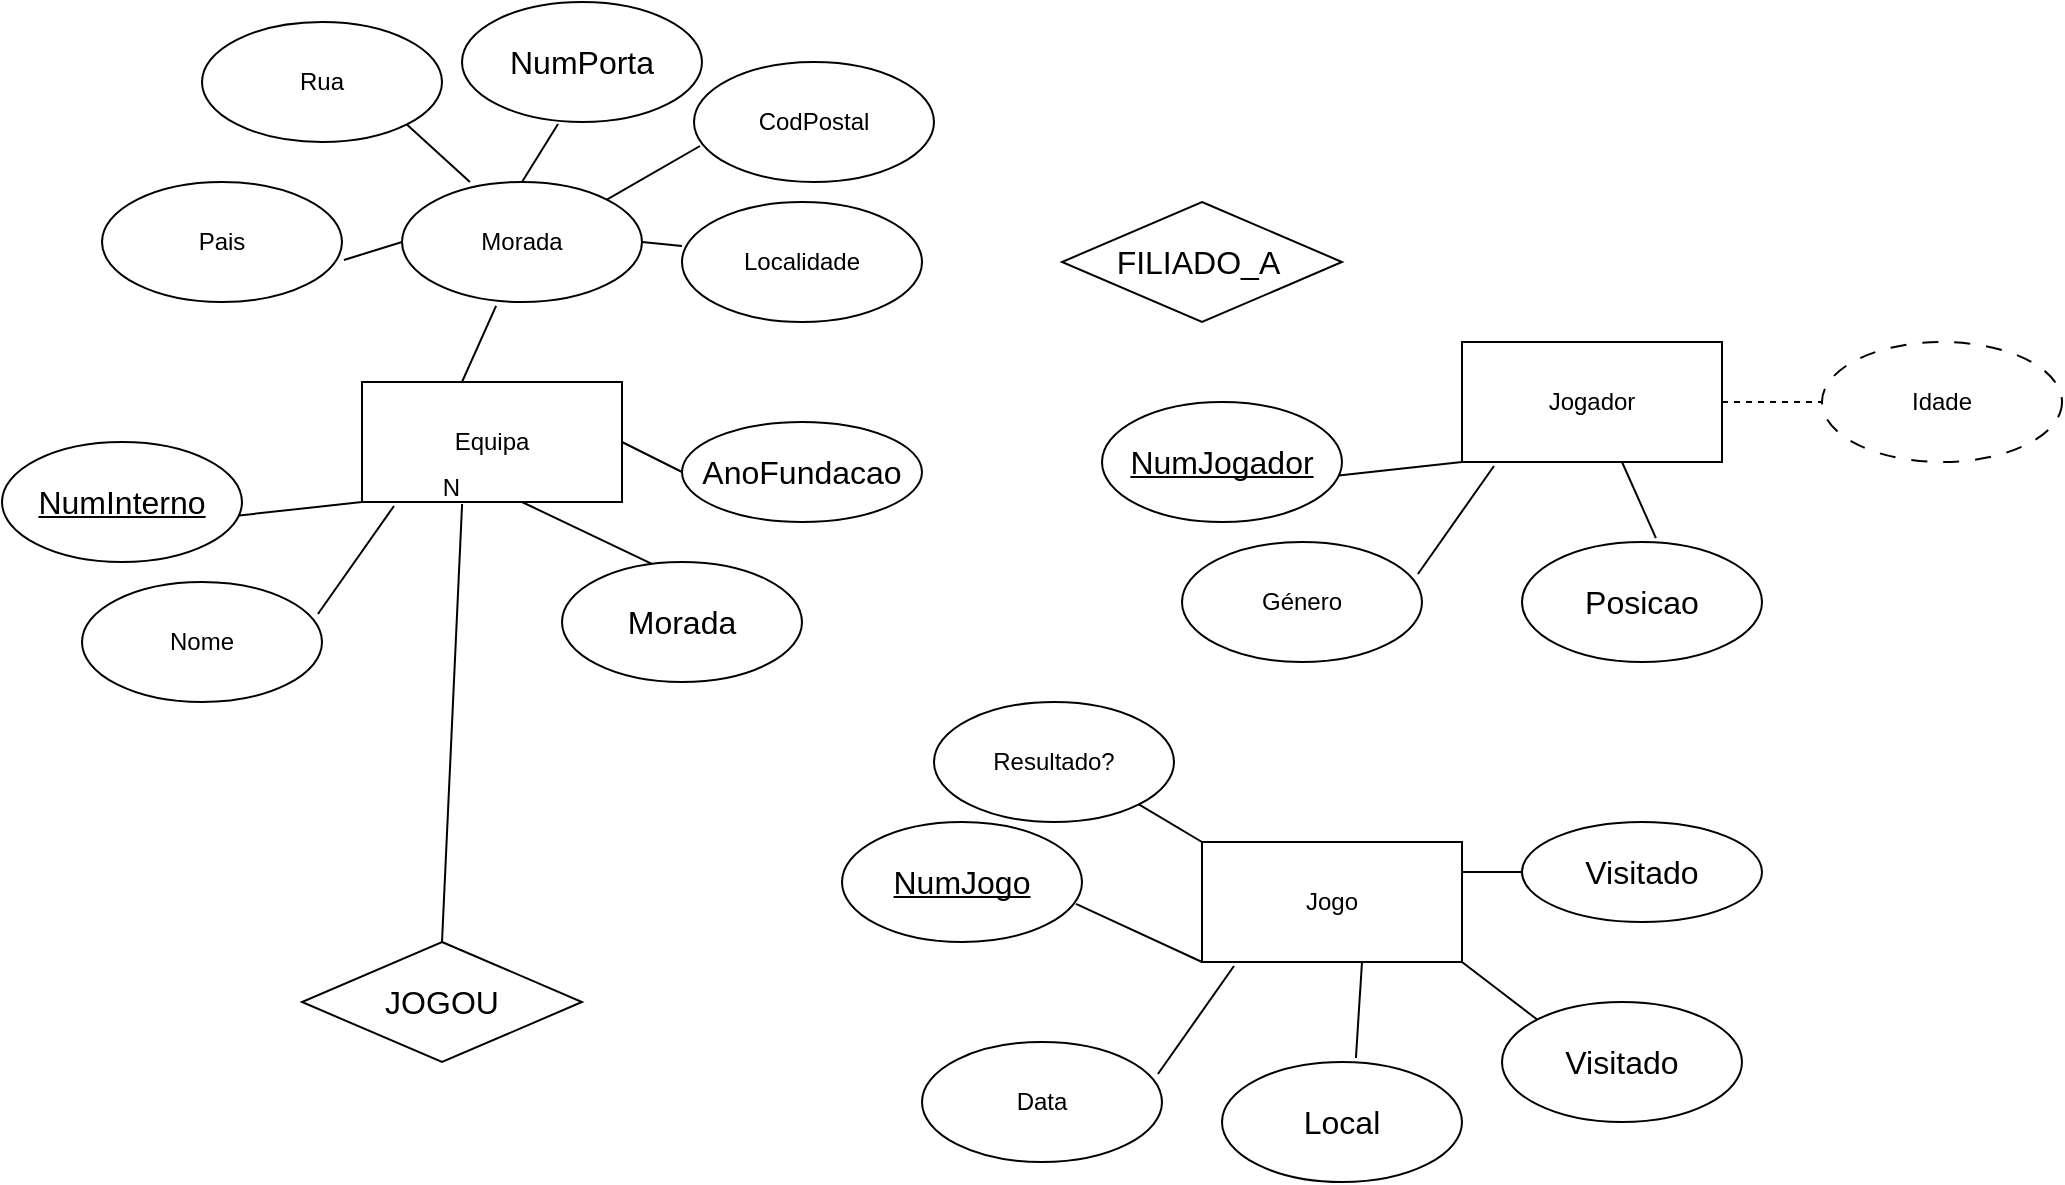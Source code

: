 <mxfile version="28.2.4">
  <diagram name="Página-1" id="1Cxu800fvTq1gt4TGOpW">
    <mxGraphModel dx="1426" dy="785" grid="1" gridSize="10" guides="1" tooltips="1" connect="1" arrows="1" fold="1" page="1" pageScale="1" pageWidth="1654" pageHeight="2336" math="0" shadow="0">
      <root>
        <mxCell id="0" />
        <mxCell id="1" parent="0" />
        <mxCell id="Vv9LEQBYmcNoHFTwAlhK-2" value="Equipa" style="rounded=0;whiteSpace=wrap;html=1;" vertex="1" parent="1">
          <mxGeometry x="440" y="280" width="130" height="60" as="geometry" />
        </mxCell>
        <mxCell id="Vv9LEQBYmcNoHFTwAlhK-3" value="" style="endArrow=none;html=1;rounded=0;exitX=0.967;exitY=0.617;exitDx=0;exitDy=0;exitPerimeter=0;" edge="1" parent="1" source="Vv9LEQBYmcNoHFTwAlhK-4">
          <mxGeometry width="50" height="50" relative="1" as="geometry">
            <mxPoint x="370" y="320" as="sourcePoint" />
            <mxPoint x="440" y="340" as="targetPoint" />
          </mxGeometry>
        </mxCell>
        <mxCell id="Vv9LEQBYmcNoHFTwAlhK-4" value="&lt;span id=&quot;docs-internal-guid-fb074735-7fff-1467-12a6-5c1d7fd0b527&quot;&gt;&lt;span style=&quot;font-size: 12pt; font-family: Calibri, sans-serif; background-color: transparent; font-variant-numeric: normal; font-variant-east-asian: normal; font-variant-alternates: normal; font-variant-position: normal; font-variant-emoji: normal; text-decoration-line: underline; text-decoration-skip-ink: none; vertical-align: baseline; white-space-collapse: preserve;&quot;&gt;NumInterno&lt;/span&gt;&lt;/span&gt;" style="ellipse;whiteSpace=wrap;html=1;" vertex="1" parent="1">
          <mxGeometry x="260" y="310" width="120" height="60" as="geometry" />
        </mxCell>
        <mxCell id="Vv9LEQBYmcNoHFTwAlhK-5" value="" style="endArrow=none;html=1;rounded=0;entryX=0.123;entryY=1.033;entryDx=0;entryDy=0;exitX=0.983;exitY=0.267;exitDx=0;exitDy=0;entryPerimeter=0;exitPerimeter=0;" edge="1" parent="1" source="Vv9LEQBYmcNoHFTwAlhK-8" target="Vv9LEQBYmcNoHFTwAlhK-2">
          <mxGeometry width="50" height="50" relative="1" as="geometry">
            <mxPoint x="380" y="410" as="sourcePoint" />
            <mxPoint x="440" y="390" as="targetPoint" />
          </mxGeometry>
        </mxCell>
        <mxCell id="Vv9LEQBYmcNoHFTwAlhK-8" value="Nome" style="ellipse;whiteSpace=wrap;html=1;" vertex="1" parent="1">
          <mxGeometry x="300" y="380" width="120" height="60" as="geometry" />
        </mxCell>
        <mxCell id="Vv9LEQBYmcNoHFTwAlhK-9" value="" style="endArrow=none;html=1;rounded=0;entryX=0;entryY=1;entryDx=0;entryDy=0;exitX=0.392;exitY=0.033;exitDx=0;exitDy=0;exitPerimeter=0;" edge="1" parent="1" source="Vv9LEQBYmcNoHFTwAlhK-10">
          <mxGeometry width="50" height="50" relative="1" as="geometry">
            <mxPoint x="460" y="360" as="sourcePoint" />
            <mxPoint x="520" y="340" as="targetPoint" />
          </mxGeometry>
        </mxCell>
        <mxCell id="Vv9LEQBYmcNoHFTwAlhK-10" value="&lt;span id=&quot;docs-internal-guid-864a7e43-7fff-2307-8ba5-d3fcd2a51fee&quot;&gt;&lt;span style=&quot;font-size: 12pt; font-family: Calibri, sans-serif; background-color: transparent; font-variant-numeric: normal; font-variant-east-asian: normal; font-variant-alternates: normal; font-variant-position: normal; font-variant-emoji: normal; vertical-align: baseline; white-space-collapse: preserve;&quot;&gt;Morada&lt;/span&gt;&lt;/span&gt;" style="ellipse;whiteSpace=wrap;html=1;" vertex="1" parent="1">
          <mxGeometry x="540" y="370" width="120" height="60" as="geometry" />
        </mxCell>
        <mxCell id="Vv9LEQBYmcNoHFTwAlhK-12" value="" style="endArrow=none;html=1;rounded=0;entryX=0.392;entryY=1.033;entryDx=0;entryDy=0;entryPerimeter=0;" edge="1" parent="1" target="Vv9LEQBYmcNoHFTwAlhK-13">
          <mxGeometry width="50" height="50" relative="1" as="geometry">
            <mxPoint x="490" y="280" as="sourcePoint" />
            <mxPoint x="510" y="230" as="targetPoint" />
          </mxGeometry>
        </mxCell>
        <mxCell id="Vv9LEQBYmcNoHFTwAlhK-13" value="Morada" style="ellipse;whiteSpace=wrap;html=1;" vertex="1" parent="1">
          <mxGeometry x="460" y="180" width="120" height="60" as="geometry" />
        </mxCell>
        <mxCell id="Vv9LEQBYmcNoHFTwAlhK-14" value="" style="endArrow=none;html=1;rounded=0;exitX=1;exitY=0.5;exitDx=0;exitDy=0;entryX=0;entryY=0.367;entryDx=0;entryDy=0;entryPerimeter=0;" edge="1" parent="1" source="Vv9LEQBYmcNoHFTwAlhK-13" target="Vv9LEQBYmcNoHFTwAlhK-20">
          <mxGeometry width="50" height="50" relative="1" as="geometry">
            <mxPoint x="570" y="200" as="sourcePoint" />
            <mxPoint x="620" y="150" as="targetPoint" />
          </mxGeometry>
        </mxCell>
        <mxCell id="Vv9LEQBYmcNoHFTwAlhK-15" value="" style="endArrow=none;html=1;rounded=0;exitX=0.283;exitY=0;exitDx=0;exitDy=0;exitPerimeter=0;entryX=1;entryY=1;entryDx=0;entryDy=0;" edge="1" parent="1" source="Vv9LEQBYmcNoHFTwAlhK-13" target="Vv9LEQBYmcNoHFTwAlhK-17">
          <mxGeometry width="50" height="50" relative="1" as="geometry">
            <mxPoint x="500" y="180" as="sourcePoint" />
            <mxPoint x="470" y="140" as="targetPoint" />
          </mxGeometry>
        </mxCell>
        <mxCell id="Vv9LEQBYmcNoHFTwAlhK-16" value="" style="endArrow=none;html=1;rounded=0;entryX=0.4;entryY=1.017;entryDx=0;entryDy=0;entryPerimeter=0;" edge="1" parent="1" target="Vv9LEQBYmcNoHFTwAlhK-18">
          <mxGeometry width="50" height="50" relative="1" as="geometry">
            <mxPoint x="520" y="180" as="sourcePoint" />
            <mxPoint x="540" y="140" as="targetPoint" />
          </mxGeometry>
        </mxCell>
        <mxCell id="Vv9LEQBYmcNoHFTwAlhK-17" value="Rua" style="ellipse;whiteSpace=wrap;html=1;" vertex="1" parent="1">
          <mxGeometry x="360" y="100" width="120" height="60" as="geometry" />
        </mxCell>
        <mxCell id="Vv9LEQBYmcNoHFTwAlhK-18" value="&lt;span id=&quot;docs-internal-guid-223733fb-7fff-65e1-ff7a-13754291de61&quot;&gt;&lt;span style=&quot;font-size: 12pt; font-family: Calibri, sans-serif; background-color: transparent; font-variant-numeric: normal; font-variant-east-asian: normal; font-variant-alternates: normal; font-variant-position: normal; font-variant-emoji: normal; vertical-align: baseline; white-space-collapse: preserve;&quot;&gt;NumPorta&lt;/span&gt;&lt;/span&gt;" style="ellipse;whiteSpace=wrap;html=1;" vertex="1" parent="1">
          <mxGeometry x="490" y="90" width="120" height="60" as="geometry" />
        </mxCell>
        <mxCell id="Vv9LEQBYmcNoHFTwAlhK-20" value="Localidade" style="ellipse;whiteSpace=wrap;html=1;" vertex="1" parent="1">
          <mxGeometry x="600" y="190" width="120" height="60" as="geometry" />
        </mxCell>
        <mxCell id="Vv9LEQBYmcNoHFTwAlhK-21" value="CodPostal" style="ellipse;whiteSpace=wrap;html=1;" vertex="1" parent="1">
          <mxGeometry x="606" y="120" width="120" height="60" as="geometry" />
        </mxCell>
        <mxCell id="Vv9LEQBYmcNoHFTwAlhK-22" value="" style="endArrow=none;html=1;rounded=0;entryX=0.025;entryY=0.7;entryDx=0;entryDy=0;entryPerimeter=0;exitX=1;exitY=0;exitDx=0;exitDy=0;" edge="1" parent="1" source="Vv9LEQBYmcNoHFTwAlhK-13" target="Vv9LEQBYmcNoHFTwAlhK-21">
          <mxGeometry width="50" height="50" relative="1" as="geometry">
            <mxPoint x="557" y="200.02" as="sourcePoint" />
            <mxPoint x="574" y="180" as="targetPoint" />
          </mxGeometry>
        </mxCell>
        <mxCell id="Vv9LEQBYmcNoHFTwAlhK-23" value="" style="endArrow=none;html=1;rounded=0;exitX=0;exitY=0.5;exitDx=0;exitDy=0;entryX=1.008;entryY=0.65;entryDx=0;entryDy=0;entryPerimeter=0;" edge="1" parent="1" target="Vv9LEQBYmcNoHFTwAlhK-24" source="Vv9LEQBYmcNoHFTwAlhK-13">
          <mxGeometry width="50" height="50" relative="1" as="geometry">
            <mxPoint x="460" y="220" as="sourcePoint" />
            <mxPoint x="436" y="180" as="targetPoint" />
          </mxGeometry>
        </mxCell>
        <mxCell id="Vv9LEQBYmcNoHFTwAlhK-24" value="Pais" style="ellipse;whiteSpace=wrap;html=1;" vertex="1" parent="1">
          <mxGeometry x="310" y="180" width="120" height="60" as="geometry" />
        </mxCell>
        <mxCell id="Vv9LEQBYmcNoHFTwAlhK-25" value="" style="endArrow=none;html=1;rounded=0;exitX=1;exitY=0.5;exitDx=0;exitDy=0;entryX=0;entryY=0.5;entryDx=0;entryDy=0;" edge="1" parent="1" source="Vv9LEQBYmcNoHFTwAlhK-2" target="Vv9LEQBYmcNoHFTwAlhK-27">
          <mxGeometry width="50" height="50" relative="1" as="geometry">
            <mxPoint x="570" y="323.51" as="sourcePoint" />
            <mxPoint x="600" y="310" as="targetPoint" />
          </mxGeometry>
        </mxCell>
        <mxCell id="Vv9LEQBYmcNoHFTwAlhK-27" value="&lt;span id=&quot;docs-internal-guid-02809a7c-7fff-371c-dbe4-12a1901e9a56&quot;&gt;&lt;span style=&quot;font-size: 12pt; font-family: Calibri, sans-serif; background-color: transparent; font-variant-numeric: normal; font-variant-east-asian: normal; font-variant-alternates: normal; font-variant-position: normal; font-variant-emoji: normal; vertical-align: baseline; white-space-collapse: preserve;&quot;&gt;AnoFundacao&lt;/span&gt;&lt;/span&gt;" style="ellipse;whiteSpace=wrap;html=1;" vertex="1" parent="1">
          <mxGeometry x="600" y="300" width="120" height="50" as="geometry" />
        </mxCell>
        <mxCell id="Vv9LEQBYmcNoHFTwAlhK-28" value="Jogador" style="rounded=0;whiteSpace=wrap;html=1;" vertex="1" parent="1">
          <mxGeometry x="990" y="260" width="130" height="60" as="geometry" />
        </mxCell>
        <mxCell id="Vv9LEQBYmcNoHFTwAlhK-29" value="" style="endArrow=none;html=1;rounded=0;exitX=0.967;exitY=0.617;exitDx=0;exitDy=0;exitPerimeter=0;" edge="1" parent="1" source="Vv9LEQBYmcNoHFTwAlhK-30">
          <mxGeometry width="50" height="50" relative="1" as="geometry">
            <mxPoint x="920" y="300" as="sourcePoint" />
            <mxPoint x="990" y="320" as="targetPoint" />
          </mxGeometry>
        </mxCell>
        <mxCell id="Vv9LEQBYmcNoHFTwAlhK-30" value="&lt;span id=&quot;docs-internal-guid-fb074735-7fff-1467-12a6-5c1d7fd0b527&quot;&gt;&lt;span style=&quot;font-size: 12pt; font-family: Calibri, sans-serif; background-color: transparent; font-variant-numeric: normal; font-variant-east-asian: normal; font-variant-alternates: normal; font-variant-position: normal; font-variant-emoji: normal; text-decoration-line: underline; text-decoration-skip-ink: none; vertical-align: baseline; white-space-collapse: preserve;&quot;&gt;NumJogador&lt;/span&gt;&lt;/span&gt;" style="ellipse;whiteSpace=wrap;html=1;" vertex="1" parent="1">
          <mxGeometry x="810" y="290" width="120" height="60" as="geometry" />
        </mxCell>
        <mxCell id="Vv9LEQBYmcNoHFTwAlhK-31" value="" style="endArrow=none;html=1;rounded=0;entryX=0.123;entryY=1.033;entryDx=0;entryDy=0;exitX=0.983;exitY=0.267;exitDx=0;exitDy=0;entryPerimeter=0;exitPerimeter=0;" edge="1" parent="1" source="Vv9LEQBYmcNoHFTwAlhK-32" target="Vv9LEQBYmcNoHFTwAlhK-28">
          <mxGeometry width="50" height="50" relative="1" as="geometry">
            <mxPoint x="930" y="390" as="sourcePoint" />
            <mxPoint x="990" y="370" as="targetPoint" />
          </mxGeometry>
        </mxCell>
        <mxCell id="Vv9LEQBYmcNoHFTwAlhK-32" value="Género" style="ellipse;whiteSpace=wrap;html=1;" vertex="1" parent="1">
          <mxGeometry x="850" y="360" width="120" height="60" as="geometry" />
        </mxCell>
        <mxCell id="Vv9LEQBYmcNoHFTwAlhK-33" value="" style="endArrow=none;html=1;rounded=0;entryX=0;entryY=1;entryDx=0;entryDy=0;exitX=0.558;exitY=-0.033;exitDx=0;exitDy=0;exitPerimeter=0;" edge="1" parent="1" source="Vv9LEQBYmcNoHFTwAlhK-34">
          <mxGeometry width="50" height="50" relative="1" as="geometry">
            <mxPoint x="1010" y="340" as="sourcePoint" />
            <mxPoint x="1070" y="320" as="targetPoint" />
          </mxGeometry>
        </mxCell>
        <mxCell id="Vv9LEQBYmcNoHFTwAlhK-34" value="&lt;span id=&quot;docs-internal-guid-864a7e43-7fff-2307-8ba5-d3fcd2a51fee&quot;&gt;&lt;span style=&quot;font-size: 12pt; font-family: Calibri, sans-serif; background-color: transparent; font-variant-numeric: normal; font-variant-east-asian: normal; font-variant-alternates: normal; font-variant-position: normal; font-variant-emoji: normal; vertical-align: baseline; white-space-collapse: preserve;&quot;&gt;Posicao&lt;/span&gt;&lt;/span&gt;" style="ellipse;whiteSpace=wrap;html=1;" vertex="1" parent="1">
          <mxGeometry x="1020" y="360" width="120" height="60" as="geometry" />
        </mxCell>
        <mxCell id="Vv9LEQBYmcNoHFTwAlhK-37" value="" style="endArrow=none;dashed=1;html=1;rounded=0;exitX=1;exitY=0.5;exitDx=0;exitDy=0;" edge="1" parent="1" source="Vv9LEQBYmcNoHFTwAlhK-28">
          <mxGeometry width="50" height="50" relative="1" as="geometry">
            <mxPoint x="1120" y="310" as="sourcePoint" />
            <mxPoint x="1170" y="290" as="targetPoint" />
          </mxGeometry>
        </mxCell>
        <mxCell id="Vv9LEQBYmcNoHFTwAlhK-38" value="Idade" style="ellipse;whiteSpace=wrap;html=1;dashed=1;dashPattern=8 8;" vertex="1" parent="1">
          <mxGeometry x="1170" y="260" width="120" height="60" as="geometry" />
        </mxCell>
        <mxCell id="Vv9LEQBYmcNoHFTwAlhK-39" value="Jogo" style="rounded=0;whiteSpace=wrap;html=1;" vertex="1" parent="1">
          <mxGeometry x="860" y="510" width="130" height="60" as="geometry" />
        </mxCell>
        <mxCell id="Vv9LEQBYmcNoHFTwAlhK-40" value="" style="endArrow=none;html=1;rounded=0;exitX=0.975;exitY=0.683;exitDx=0;exitDy=0;exitPerimeter=0;" edge="1" parent="1" source="Vv9LEQBYmcNoHFTwAlhK-41">
          <mxGeometry width="50" height="50" relative="1" as="geometry">
            <mxPoint x="793.04" y="537.02" as="sourcePoint" />
            <mxPoint x="860" y="570" as="targetPoint" />
          </mxGeometry>
        </mxCell>
        <mxCell id="Vv9LEQBYmcNoHFTwAlhK-41" value="&lt;span id=&quot;docs-internal-guid-fb074735-7fff-1467-12a6-5c1d7fd0b527&quot;&gt;&lt;span style=&quot;font-size: 12pt; font-family: Calibri, sans-serif; background-color: transparent; font-variant-numeric: normal; font-variant-east-asian: normal; font-variant-alternates: normal; font-variant-position: normal; font-variant-emoji: normal; text-decoration-line: underline; text-decoration-skip-ink: none; vertical-align: baseline; white-space-collapse: preserve;&quot;&gt;NumJogo&lt;/span&gt;&lt;/span&gt;" style="ellipse;whiteSpace=wrap;html=1;" vertex="1" parent="1">
          <mxGeometry x="680" y="500" width="120" height="60" as="geometry" />
        </mxCell>
        <mxCell id="Vv9LEQBYmcNoHFTwAlhK-42" value="" style="endArrow=none;html=1;rounded=0;entryX=0.123;entryY=1.033;entryDx=0;entryDy=0;exitX=0.983;exitY=0.267;exitDx=0;exitDy=0;entryPerimeter=0;exitPerimeter=0;" edge="1" parent="1" source="Vv9LEQBYmcNoHFTwAlhK-43" target="Vv9LEQBYmcNoHFTwAlhK-39">
          <mxGeometry width="50" height="50" relative="1" as="geometry">
            <mxPoint x="800" y="640" as="sourcePoint" />
            <mxPoint x="860" y="620" as="targetPoint" />
          </mxGeometry>
        </mxCell>
        <mxCell id="Vv9LEQBYmcNoHFTwAlhK-43" value="Data" style="ellipse;whiteSpace=wrap;html=1;" vertex="1" parent="1">
          <mxGeometry x="720" y="610" width="120" height="60" as="geometry" />
        </mxCell>
        <mxCell id="Vv9LEQBYmcNoHFTwAlhK-44" value="" style="endArrow=none;html=1;rounded=0;entryX=0;entryY=1;entryDx=0;entryDy=0;exitX=0.558;exitY=-0.033;exitDx=0;exitDy=0;exitPerimeter=0;" edge="1" parent="1" source="Vv9LEQBYmcNoHFTwAlhK-45">
          <mxGeometry width="50" height="50" relative="1" as="geometry">
            <mxPoint x="880" y="590" as="sourcePoint" />
            <mxPoint x="940" y="570" as="targetPoint" />
          </mxGeometry>
        </mxCell>
        <mxCell id="Vv9LEQBYmcNoHFTwAlhK-45" value="&lt;span id=&quot;docs-internal-guid-864a7e43-7fff-2307-8ba5-d3fcd2a51fee&quot;&gt;&lt;span style=&quot;font-size: 12pt; font-family: Calibri, sans-serif; background-color: transparent; font-variant-numeric: normal; font-variant-east-asian: normal; font-variant-alternates: normal; font-variant-position: normal; font-variant-emoji: normal; vertical-align: baseline; white-space-collapse: preserve;&quot;&gt;Local&lt;/span&gt;&lt;/span&gt;" style="ellipse;whiteSpace=wrap;html=1;" vertex="1" parent="1">
          <mxGeometry x="870" y="620" width="120" height="60" as="geometry" />
        </mxCell>
        <mxCell id="Vv9LEQBYmcNoHFTwAlhK-48" value="" style="endArrow=none;html=1;rounded=0;entryX=1;entryY=1;entryDx=0;entryDy=0;exitX=0;exitY=0;exitDx=0;exitDy=0;" edge="1" parent="1" source="Vv9LEQBYmcNoHFTwAlhK-49" target="Vv9LEQBYmcNoHFTwAlhK-39">
          <mxGeometry width="50" height="50" relative="1" as="geometry">
            <mxPoint x="1020" y="570" as="sourcePoint" />
            <mxPoint x="1080" y="550" as="targetPoint" />
          </mxGeometry>
        </mxCell>
        <mxCell id="Vv9LEQBYmcNoHFTwAlhK-49" value="&lt;span id=&quot;docs-internal-guid-864a7e43-7fff-2307-8ba5-d3fcd2a51fee&quot;&gt;&lt;span style=&quot;font-size: 12pt; font-family: Calibri, sans-serif; background-color: transparent; font-variant-numeric: normal; font-variant-east-asian: normal; font-variant-alternates: normal; font-variant-position: normal; font-variant-emoji: normal; vertical-align: baseline; white-space-collapse: preserve;&quot;&gt;Visitado&lt;/span&gt;&lt;/span&gt;" style="ellipse;whiteSpace=wrap;html=1;" vertex="1" parent="1">
          <mxGeometry x="1010" y="590" width="120" height="60" as="geometry" />
        </mxCell>
        <mxCell id="Vv9LEQBYmcNoHFTwAlhK-50" value="" style="endArrow=none;html=1;rounded=0;exitX=1;exitY=0.5;exitDx=0;exitDy=0;entryX=0;entryY=0.5;entryDx=0;entryDy=0;" edge="1" parent="1" target="Vv9LEQBYmcNoHFTwAlhK-51">
          <mxGeometry width="50" height="50" relative="1" as="geometry">
            <mxPoint x="990" y="525" as="sourcePoint" />
            <mxPoint x="1020" y="525" as="targetPoint" />
          </mxGeometry>
        </mxCell>
        <mxCell id="Vv9LEQBYmcNoHFTwAlhK-51" value="&lt;span id=&quot;docs-internal-guid-02809a7c-7fff-371c-dbe4-12a1901e9a56&quot;&gt;&lt;span style=&quot;font-size: 12pt; font-family: Calibri, sans-serif; background-color: transparent; font-variant-numeric: normal; font-variant-east-asian: normal; font-variant-alternates: normal; font-variant-position: normal; font-variant-emoji: normal; vertical-align: baseline; white-space-collapse: preserve;&quot;&gt;Visitado&lt;/span&gt;&lt;/span&gt;" style="ellipse;whiteSpace=wrap;html=1;" vertex="1" parent="1">
          <mxGeometry x="1020" y="500" width="120" height="50" as="geometry" />
        </mxCell>
        <mxCell id="Vv9LEQBYmcNoHFTwAlhK-52" value="" style="endArrow=none;html=1;rounded=0;exitX=0;exitY=0;exitDx=0;exitDy=0;entryX=1;entryY=1;entryDx=0;entryDy=0;" edge="1" parent="1" target="Vv9LEQBYmcNoHFTwAlhK-53" source="Vv9LEQBYmcNoHFTwAlhK-39">
          <mxGeometry width="50" height="50" relative="1" as="geometry">
            <mxPoint x="860" y="520" as="sourcePoint" />
            <mxPoint x="836" y="480" as="targetPoint" />
          </mxGeometry>
        </mxCell>
        <mxCell id="Vv9LEQBYmcNoHFTwAlhK-53" value="Resultado?" style="ellipse;whiteSpace=wrap;html=1;" vertex="1" parent="1">
          <mxGeometry x="726" y="440" width="120" height="60" as="geometry" />
        </mxCell>
        <mxCell id="Vv9LEQBYmcNoHFTwAlhK-54" value="&lt;span id=&quot;docs-internal-guid-3bac1d76-7fff-3e42-20b9-e0b5040da520&quot;&gt;&lt;span style=&quot;font-size: 12pt; font-family: Calibri, sans-serif; background-color: transparent; font-variant-numeric: normal; font-variant-east-asian: normal; font-variant-alternates: normal; font-variant-position: normal; font-variant-emoji: normal; vertical-align: baseline; white-space-collapse: preserve;&quot;&gt;JOGOU&lt;/span&gt;&lt;/span&gt;" style="shape=rhombus;perimeter=rhombusPerimeter;whiteSpace=wrap;html=1;align=center;" vertex="1" parent="1">
          <mxGeometry x="410" y="560" width="140" height="60" as="geometry" />
        </mxCell>
        <mxCell id="Vv9LEQBYmcNoHFTwAlhK-55" value="" style="endArrow=none;html=1;rounded=0;entryX=0.385;entryY=1.017;entryDx=0;entryDy=0;entryPerimeter=0;exitX=0.5;exitY=0;exitDx=0;exitDy=0;" edge="1" parent="1" source="Vv9LEQBYmcNoHFTwAlhK-54" target="Vv9LEQBYmcNoHFTwAlhK-2">
          <mxGeometry relative="1" as="geometry">
            <mxPoint x="490" y="570" as="sourcePoint" />
            <mxPoint x="650" y="570" as="targetPoint" />
          </mxGeometry>
        </mxCell>
        <mxCell id="Vv9LEQBYmcNoHFTwAlhK-56" value="N" style="resizable=0;html=1;whiteSpace=wrap;align=right;verticalAlign=bottom;" connectable="0" vertex="1" parent="Vv9LEQBYmcNoHFTwAlhK-55">
          <mxGeometry x="1" relative="1" as="geometry" />
        </mxCell>
        <mxCell id="Vv9LEQBYmcNoHFTwAlhK-57" value="&lt;span id=&quot;docs-internal-guid-068f5c22-7fff-2dc6-6867-d4454d6422a6&quot;&gt;&lt;span style=&quot;font-size: 12pt; font-family: Calibri, sans-serif; background-color: transparent; font-variant-numeric: normal; font-variant-east-asian: normal; font-variant-alternates: normal; font-variant-position: normal; font-variant-emoji: normal; vertical-align: baseline; white-space-collapse: preserve;&quot;&gt;FILIADO_A &lt;/span&gt;&lt;/span&gt;" style="shape=rhombus;perimeter=rhombusPerimeter;whiteSpace=wrap;html=1;align=center;" vertex="1" parent="1">
          <mxGeometry x="790" y="190" width="140" height="60" as="geometry" />
        </mxCell>
      </root>
    </mxGraphModel>
  </diagram>
</mxfile>
